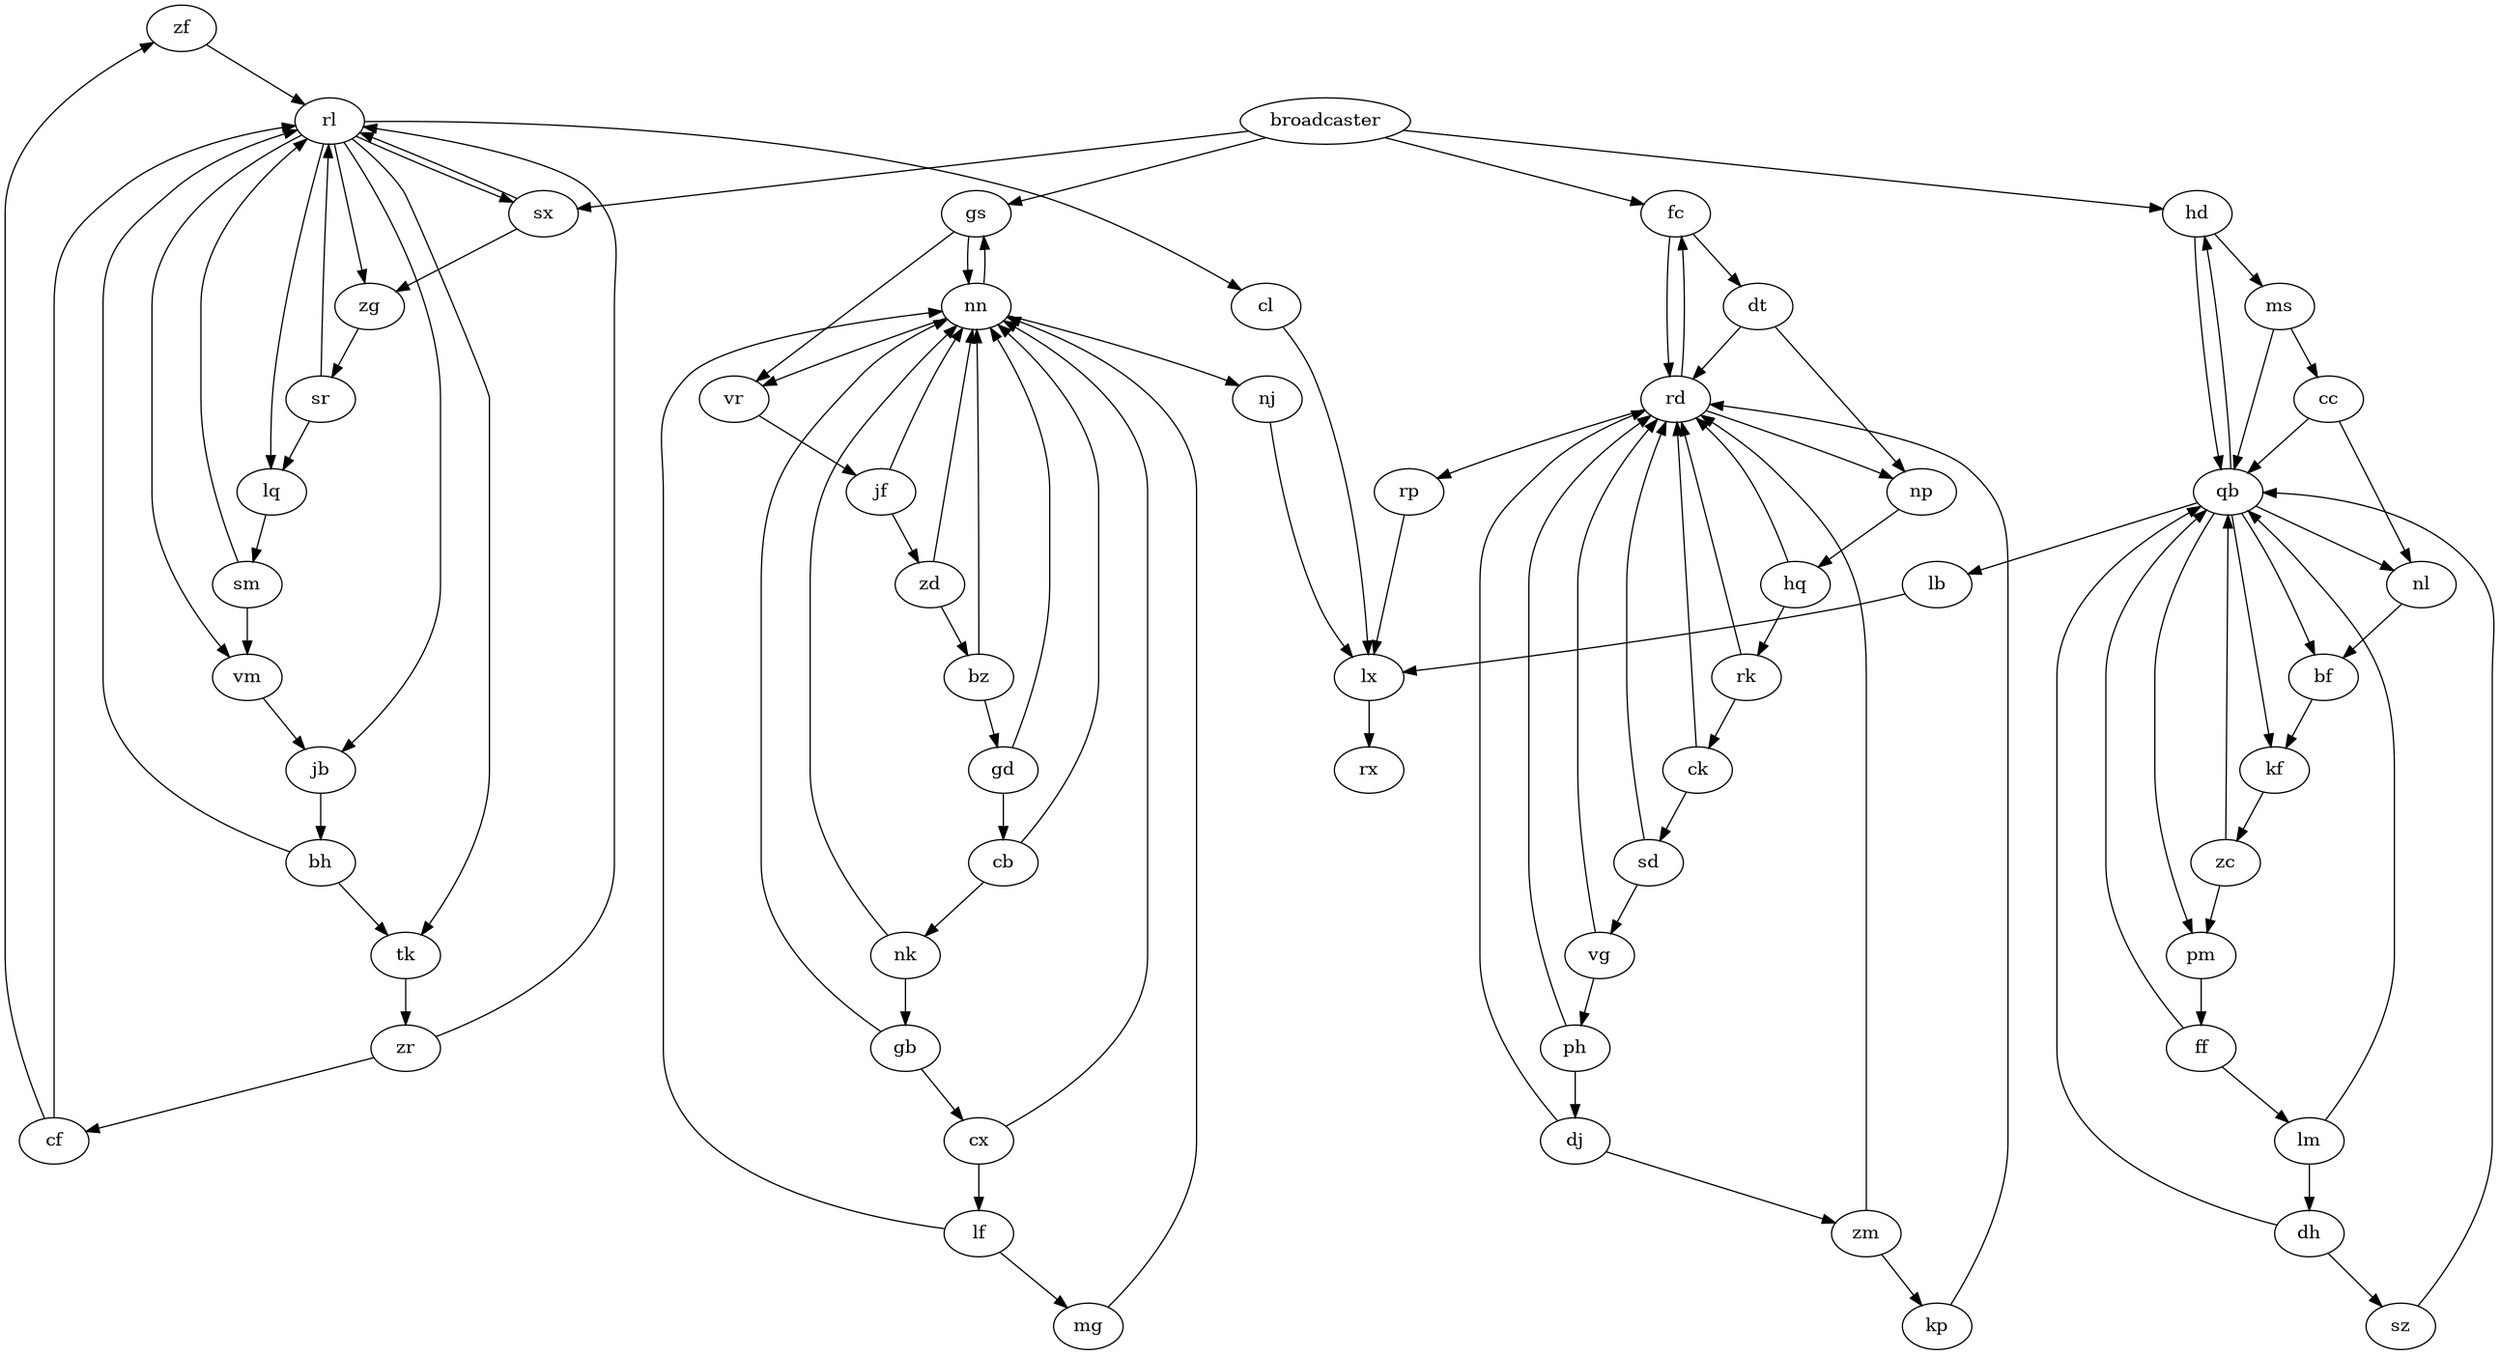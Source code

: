 @startdot
digraph G {
layout=dot;
zf -> rl
gb -> cx, nn
pm -> ff
jf -> nn, zd
zr -> rl, cf
jb -> bh
kp -> rd
lq -> sm
sd -> rd, vg
vm -> jb
sx -> rl, zg
dh -> sz, qb
lx -> rx
sz -> qb
dt -> np, rd
qb -> bf, kf, hd, nl, pm, lb
tk -> zr
nn -> nj, gs, vr
ph -> dj, rd
rl -> tk, lq, zg, vm, jb, sx, cl
bf -> kf
hd -> ms, qb
lf -> mg, nn
cx -> nn, lf
bh -> rl, tk
zm -> rd, kp
vr -> jf
cf -> zf, rl
kf -> zc
bz -> gd, nn
np -> hq
mg -> nn
cl -> lx
cc -> qb, nl
cb -> nk, nn
fc -> rd, dt
rp -> lx
lb -> lx
zg -> sr
nj -> lx
zc -> qb, pm
zd -> bz, nn
dj -> zm, rd
rd -> np, rp, fc
broadcaster -> hd, gs, fc, sx
gs -> vr, nn
gd -> cb, nn
ck -> sd, rd
rk -> ck, rd
ff -> qb, lm
ms -> qb, cc
vg -> ph, rd
sr -> lq, rl
hq -> rd, rk
nl -> bf
nk -> gb, nn
sm -> vm, rl
lm -> dh, qb
}
@enddot